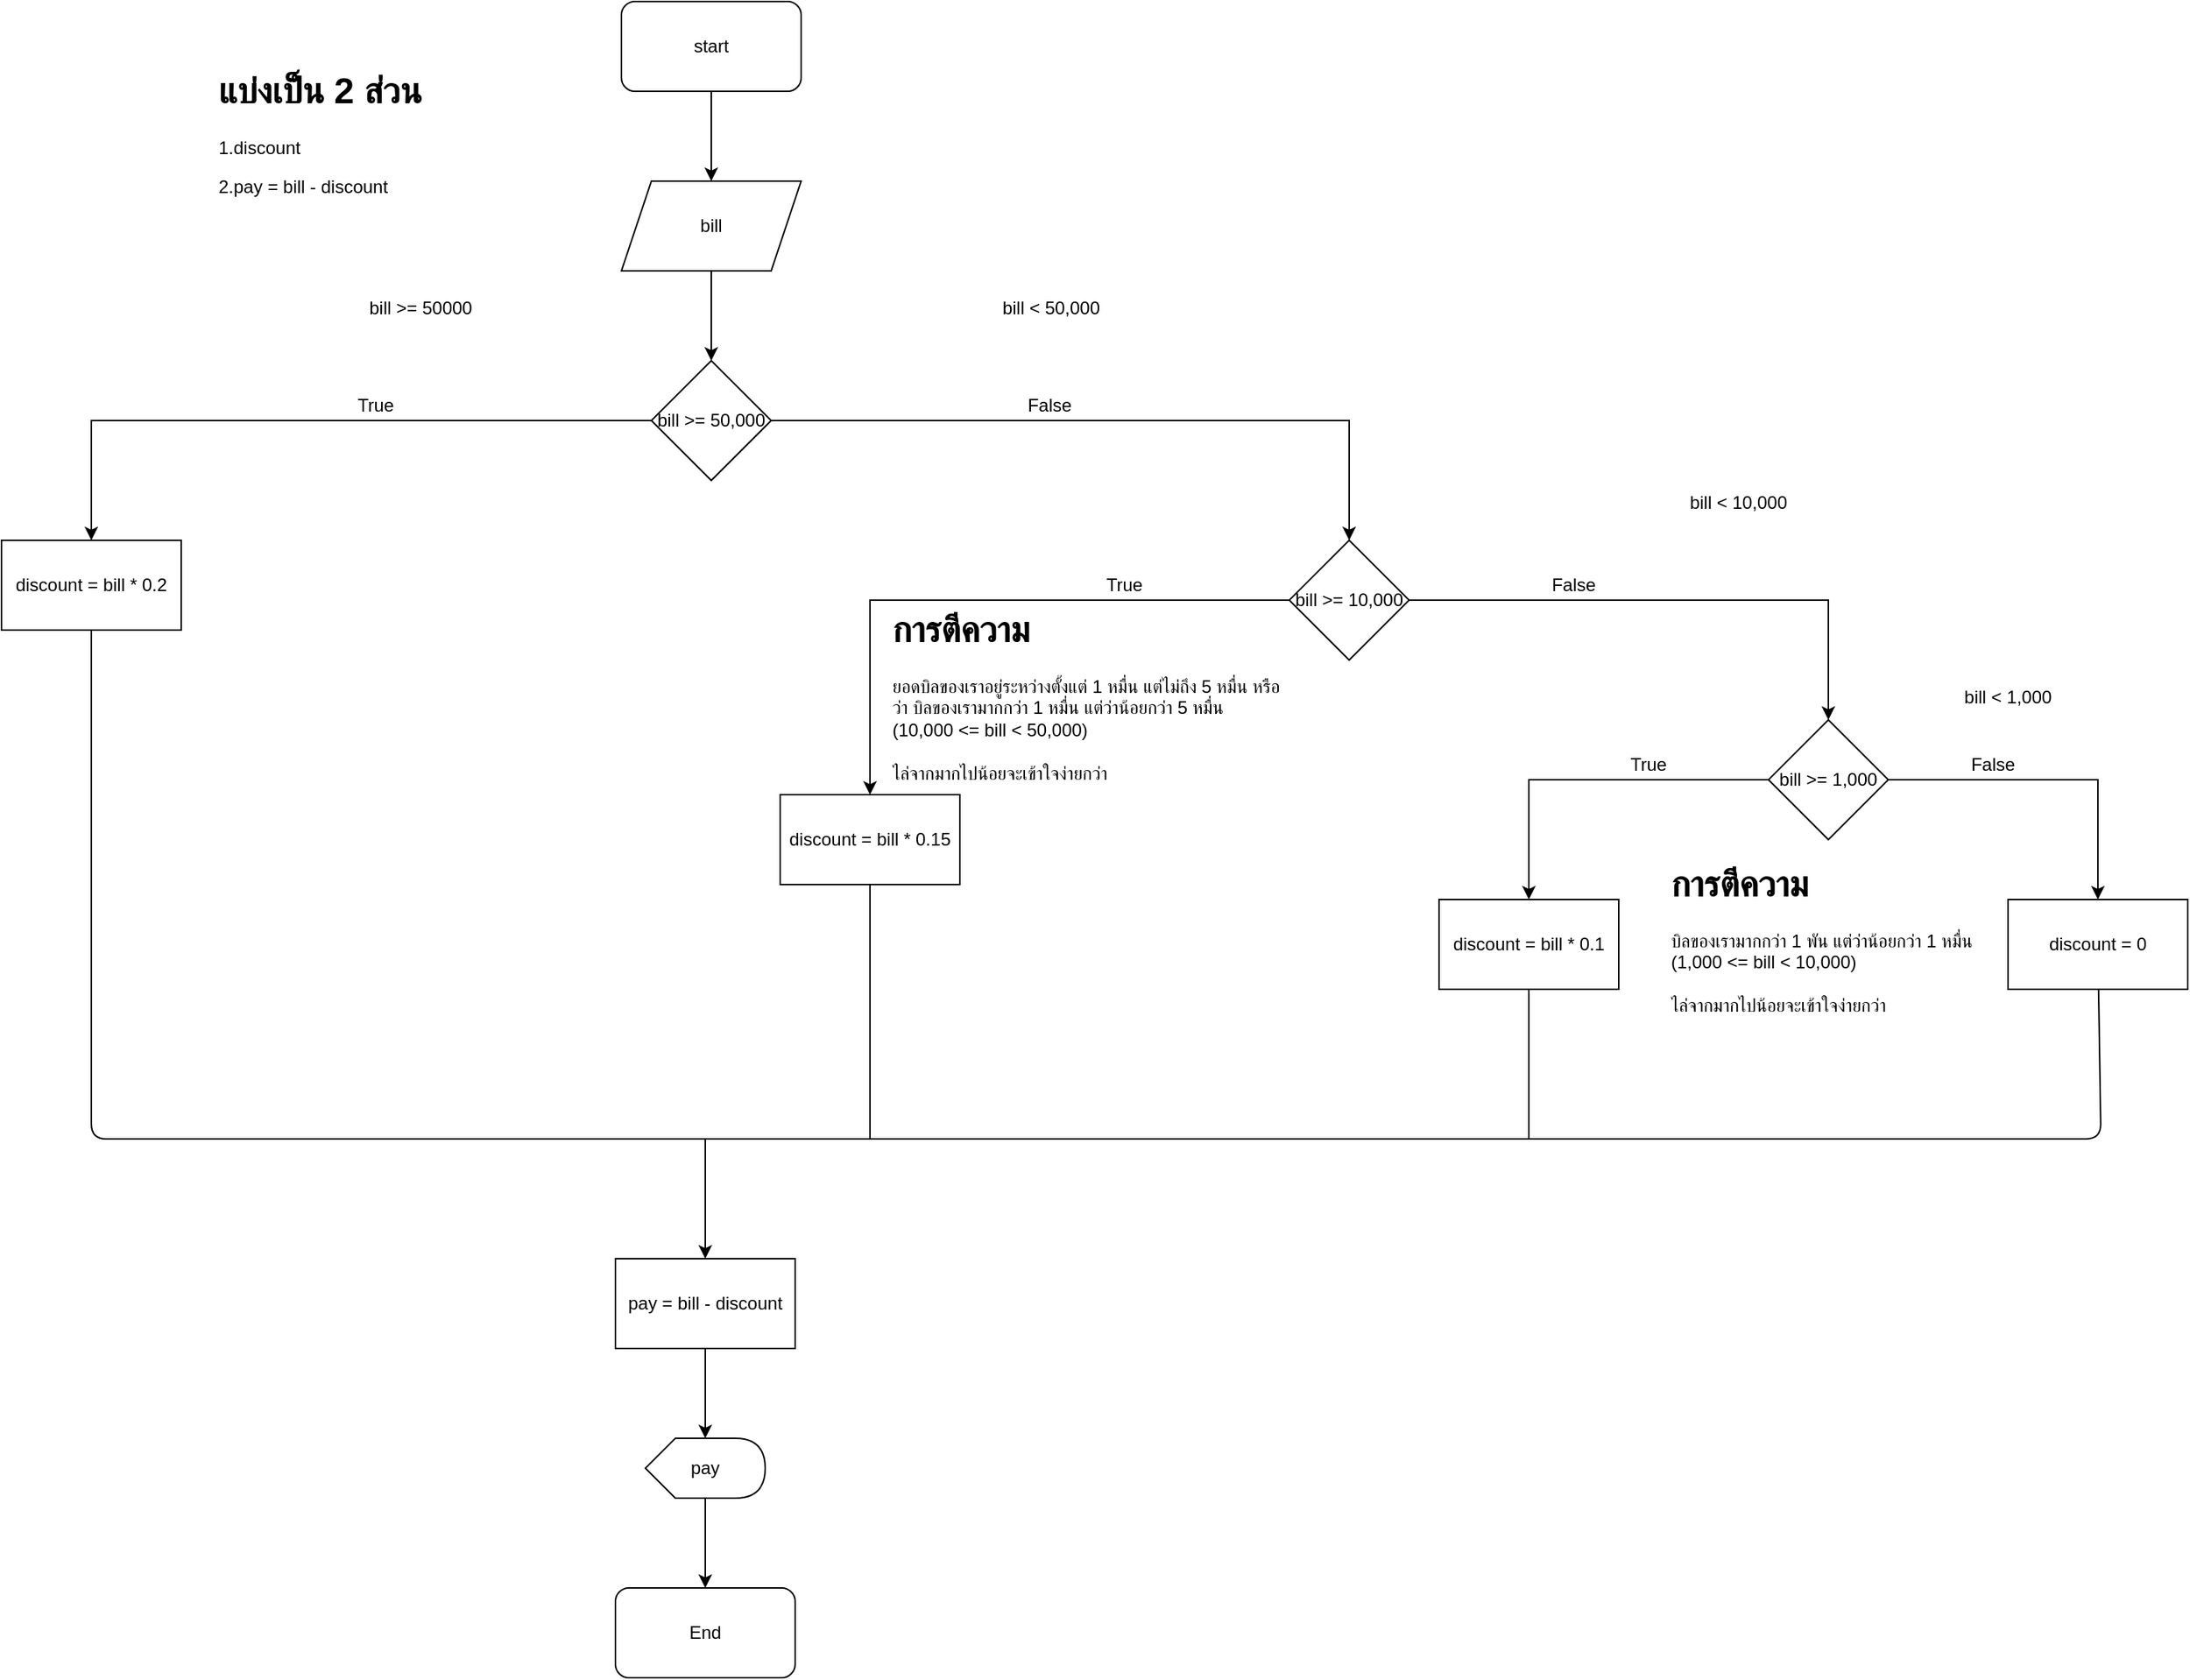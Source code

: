 <mxfile>
    <diagram id="AjJGblxk5oaoixxX_UaR" name="Page-1">
        <mxGraphModel dx="1457" dy="346" grid="1" gridSize="10" guides="1" tooltips="1" connect="1" arrows="1" fold="1" page="1" pageScale="1" pageWidth="827" pageHeight="1169" math="0" shadow="0">
            <root>
                <mxCell id="0"/>
                <mxCell id="1" parent="0"/>
                <mxCell id="4" style="edgeStyle=orthogonalEdgeStyle;rounded=0;orthogonalLoop=1;jettySize=auto;html=1;" edge="1" parent="1" source="2" target="3">
                    <mxGeometry relative="1" as="geometry"/>
                </mxCell>
                <mxCell id="2" value="start" style="rounded=1;whiteSpace=wrap;html=1;" vertex="1" parent="1">
                    <mxGeometry x="354" y="40" width="120" height="60" as="geometry"/>
                </mxCell>
                <mxCell id="6" style="edgeStyle=orthogonalEdgeStyle;rounded=0;orthogonalLoop=1;jettySize=auto;html=1;" edge="1" parent="1" source="3" target="5">
                    <mxGeometry relative="1" as="geometry"/>
                </mxCell>
                <mxCell id="3" value="bill" style="shape=parallelogram;perimeter=parallelogramPerimeter;whiteSpace=wrap;html=1;fixedSize=1;" vertex="1" parent="1">
                    <mxGeometry x="354" y="160" width="120" height="60" as="geometry"/>
                </mxCell>
                <mxCell id="9" style="edgeStyle=orthogonalEdgeStyle;rounded=0;orthogonalLoop=1;jettySize=auto;html=1;" edge="1" parent="1" source="5" target="8">
                    <mxGeometry relative="1" as="geometry"/>
                </mxCell>
                <mxCell id="11" style="edgeStyle=orthogonalEdgeStyle;rounded=0;orthogonalLoop=1;jettySize=auto;html=1;" edge="1" parent="1" source="5" target="10">
                    <mxGeometry relative="1" as="geometry"/>
                </mxCell>
                <mxCell id="5" value="bill &amp;gt;= 50,000" style="rhombus;whiteSpace=wrap;html=1;" vertex="1" parent="1">
                    <mxGeometry x="374" y="280" width="80" height="80" as="geometry"/>
                </mxCell>
                <mxCell id="8" value="discount = bill * 0.2" style="rounded=0;whiteSpace=wrap;html=1;" vertex="1" parent="1">
                    <mxGeometry x="-60" y="400" width="120" height="60" as="geometry"/>
                </mxCell>
                <mxCell id="13" style="edgeStyle=orthogonalEdgeStyle;rounded=0;orthogonalLoop=1;jettySize=auto;html=1;" edge="1" parent="1" source="10" target="12">
                    <mxGeometry relative="1" as="geometry"/>
                </mxCell>
                <mxCell id="15" style="edgeStyle=orthogonalEdgeStyle;rounded=0;orthogonalLoop=1;jettySize=auto;html=1;" edge="1" parent="1" source="10" target="14">
                    <mxGeometry relative="1" as="geometry"/>
                </mxCell>
                <mxCell id="10" value="&lt;span&gt;bill &amp;gt;= 10,000&lt;/span&gt;" style="rhombus;whiteSpace=wrap;html=1;" vertex="1" parent="1">
                    <mxGeometry x="800" y="400" width="80" height="80" as="geometry"/>
                </mxCell>
                <mxCell id="12" value="discount = bill * 0.15" style="rounded=0;whiteSpace=wrap;html=1;" vertex="1" parent="1">
                    <mxGeometry x="460" y="570" width="120" height="60" as="geometry"/>
                </mxCell>
                <mxCell id="17" style="edgeStyle=orthogonalEdgeStyle;rounded=0;orthogonalLoop=1;jettySize=auto;html=1;entryX=0.5;entryY=0;entryDx=0;entryDy=0;" edge="1" parent="1" source="14" target="16">
                    <mxGeometry relative="1" as="geometry"/>
                </mxCell>
                <mxCell id="42" style="edgeStyle=orthogonalEdgeStyle;rounded=0;orthogonalLoop=1;jettySize=auto;html=1;entryX=0.5;entryY=0;entryDx=0;entryDy=0;" edge="1" parent="1" source="14" target="41">
                    <mxGeometry relative="1" as="geometry"/>
                </mxCell>
                <mxCell id="14" value="&lt;span&gt;bill &amp;gt;= 1,000&lt;/span&gt;" style="rhombus;whiteSpace=wrap;html=1;" vertex="1" parent="1">
                    <mxGeometry x="1120" y="520" width="80" height="80" as="geometry"/>
                </mxCell>
                <mxCell id="16" value="discount = bill * 0.1" style="rounded=0;whiteSpace=wrap;html=1;" vertex="1" parent="1">
                    <mxGeometry x="900" y="640" width="120" height="60" as="geometry"/>
                </mxCell>
                <mxCell id="18" value="" style="endArrow=none;html=1;exitX=0.5;exitY=1;exitDx=0;exitDy=0;" edge="1" parent="1" source="8" target="41">
                    <mxGeometry width="50" height="50" relative="1" as="geometry">
                        <mxPoint x="540" y="680" as="sourcePoint"/>
                        <mxPoint x="1400" y="690" as="targetPoint"/>
                        <Array as="points">
                            <mxPoint y="800"/>
                            <mxPoint x="1342" y="800"/>
                        </Array>
                    </mxGeometry>
                </mxCell>
                <mxCell id="19" value="" style="endArrow=none;html=1;entryX=0.5;entryY=1;entryDx=0;entryDy=0;" edge="1" parent="1" target="12">
                    <mxGeometry width="50" height="50" relative="1" as="geometry">
                        <mxPoint x="520" y="800" as="sourcePoint"/>
                        <mxPoint x="620" y="630" as="targetPoint"/>
                    </mxGeometry>
                </mxCell>
                <mxCell id="20" value="" style="endArrow=none;html=1;entryX=0.5;entryY=1;entryDx=0;entryDy=0;" edge="1" parent="1" target="16">
                    <mxGeometry width="50" height="50" relative="1" as="geometry">
                        <mxPoint x="960" y="800" as="sourcePoint"/>
                        <mxPoint x="960" y="730" as="targetPoint"/>
                    </mxGeometry>
                </mxCell>
                <mxCell id="21" value="" style="endArrow=classic;html=1;entryX=0.5;entryY=0;entryDx=0;entryDy=0;" edge="1" parent="1" target="23">
                    <mxGeometry width="50" height="50" relative="1" as="geometry">
                        <mxPoint x="410" y="800" as="sourcePoint"/>
                        <mxPoint x="410" y="840" as="targetPoint"/>
                    </mxGeometry>
                </mxCell>
                <mxCell id="26" style="edgeStyle=orthogonalEdgeStyle;rounded=0;orthogonalLoop=1;jettySize=auto;html=1;" edge="1" parent="1" source="23" target="25">
                    <mxGeometry relative="1" as="geometry"/>
                </mxCell>
                <mxCell id="23" value="pay = bill - discount" style="rounded=0;whiteSpace=wrap;html=1;" vertex="1" parent="1">
                    <mxGeometry x="350" y="880" width="120" height="60" as="geometry"/>
                </mxCell>
                <mxCell id="44" style="edgeStyle=orthogonalEdgeStyle;rounded=0;orthogonalLoop=1;jettySize=auto;html=1;" edge="1" parent="1" source="25" target="43">
                    <mxGeometry relative="1" as="geometry"/>
                </mxCell>
                <mxCell id="25" value="pay" style="shape=display;whiteSpace=wrap;html=1;" vertex="1" parent="1">
                    <mxGeometry x="370" y="1000" width="80" height="40" as="geometry"/>
                </mxCell>
                <mxCell id="27" value="True" style="text;html=1;strokeColor=none;fillColor=none;align=center;verticalAlign=middle;whiteSpace=wrap;rounded=0;" vertex="1" parent="1">
                    <mxGeometry x="170" y="300" width="40" height="20" as="geometry"/>
                </mxCell>
                <mxCell id="28" value="False" style="text;html=1;strokeColor=none;fillColor=none;align=center;verticalAlign=middle;whiteSpace=wrap;rounded=0;" vertex="1" parent="1">
                    <mxGeometry x="620" y="300" width="40" height="20" as="geometry"/>
                </mxCell>
                <mxCell id="29" value="True" style="text;html=1;strokeColor=none;fillColor=none;align=center;verticalAlign=middle;whiteSpace=wrap;rounded=0;" vertex="1" parent="1">
                    <mxGeometry x="1020" y="540" width="40" height="20" as="geometry"/>
                </mxCell>
                <mxCell id="30" value="True" style="text;html=1;strokeColor=none;fillColor=none;align=center;verticalAlign=middle;whiteSpace=wrap;rounded=0;" vertex="1" parent="1">
                    <mxGeometry x="670" y="420" width="40" height="20" as="geometry"/>
                </mxCell>
                <mxCell id="31" value="False" style="text;html=1;strokeColor=none;fillColor=none;align=center;verticalAlign=middle;whiteSpace=wrap;rounded=0;" vertex="1" parent="1">
                    <mxGeometry x="970" y="420" width="40" height="20" as="geometry"/>
                </mxCell>
                <mxCell id="32" value="False" style="text;html=1;strokeColor=none;fillColor=none;align=center;verticalAlign=middle;whiteSpace=wrap;rounded=0;" vertex="1" parent="1">
                    <mxGeometry x="1250" y="540" width="40" height="20" as="geometry"/>
                </mxCell>
                <mxCell id="34" value="&lt;h1&gt;แบ่งเป็น 2 ส่วน&amp;nbsp;&lt;/h1&gt;1.discount&lt;p&gt;2.pay = bill - discount&lt;/p&gt;" style="text;html=1;strokeColor=none;fillColor=none;spacing=5;spacingTop=-20;whiteSpace=wrap;overflow=hidden;rounded=0;" vertex="1" parent="1">
                    <mxGeometry x="80" y="80" width="190" height="120" as="geometry"/>
                </mxCell>
                <mxCell id="35" value="&lt;h1&gt;การตีความ&lt;/h1&gt;&lt;span&gt;ยอดบิลของเราอยู่ระหว่างตั้งแต่ 1 หมื่น แต่ไม่ถึง 5 หมื่น หรือว่า&amp;nbsp;&lt;/span&gt;&lt;span&gt;บิลของเรามากกว่า 1 หมื่น แต่ว่าน้อยกว่า 5 หมื่น (10,000 &amp;lt;= bill &amp;lt; 50,000)&lt;br&gt;&lt;/span&gt;&lt;span&gt;&lt;br&gt;ไล่จากมากไปน้อยจะเข้าใจง่ายกว่า&lt;br&gt;&lt;/span&gt;" style="text;html=1;strokeColor=none;fillColor=none;spacing=5;spacingTop=-20;whiteSpace=wrap;overflow=hidden;rounded=0;" vertex="1" parent="1">
                    <mxGeometry x="530" y="440" width="270" height="130" as="geometry"/>
                </mxCell>
                <mxCell id="36" value="bill &amp;gt;= 50000" style="text;html=1;strokeColor=none;fillColor=none;align=center;verticalAlign=middle;whiteSpace=wrap;rounded=0;" vertex="1" parent="1">
                    <mxGeometry x="150" y="230" width="140" height="30" as="geometry"/>
                </mxCell>
                <mxCell id="37" value="bill &amp;lt; 50,000" style="text;html=1;strokeColor=none;fillColor=none;align=center;verticalAlign=middle;whiteSpace=wrap;rounded=0;" vertex="1" parent="1">
                    <mxGeometry x="571" y="230" width="140" height="30" as="geometry"/>
                </mxCell>
                <mxCell id="38" value="bill &amp;lt; 10,000" style="text;html=1;strokeColor=none;fillColor=none;align=center;verticalAlign=middle;whiteSpace=wrap;rounded=0;" vertex="1" parent="1">
                    <mxGeometry x="1030" y="360" width="140" height="30" as="geometry"/>
                </mxCell>
                <mxCell id="39" value="&lt;h1&gt;การตีความ&lt;/h1&gt;&lt;span&gt;บิลของเรามากกว่า 1 พัน แต่ว่าน้อยกว่า 1 หมื่น (1,000 &amp;lt;= bill &amp;lt; 10,000)&lt;br&gt;&lt;/span&gt;&lt;span&gt;&lt;br&gt;ไล่จากมากไปน้อยจะเข้าใจง่ายกว่า&lt;br&gt;&lt;/span&gt;" style="text;html=1;strokeColor=none;fillColor=none;spacing=5;spacingTop=-20;whiteSpace=wrap;overflow=hidden;rounded=0;" vertex="1" parent="1">
                    <mxGeometry x="1050" y="610" width="210" height="130" as="geometry"/>
                </mxCell>
                <mxCell id="40" value="bill &amp;lt; 1,000" style="text;html=1;strokeColor=none;fillColor=none;align=center;verticalAlign=middle;whiteSpace=wrap;rounded=0;" vertex="1" parent="1">
                    <mxGeometry x="1210" y="490" width="140" height="30" as="geometry"/>
                </mxCell>
                <mxCell id="41" value="&lt;span&gt;discount = 0&lt;/span&gt;" style="rounded=0;whiteSpace=wrap;html=1;" vertex="1" parent="1">
                    <mxGeometry x="1280" y="640" width="120" height="60" as="geometry"/>
                </mxCell>
                <mxCell id="43" value="End" style="rounded=1;whiteSpace=wrap;html=1;" vertex="1" parent="1">
                    <mxGeometry x="350" y="1100" width="120" height="60" as="geometry"/>
                </mxCell>
            </root>
        </mxGraphModel>
    </diagram>
</mxfile>